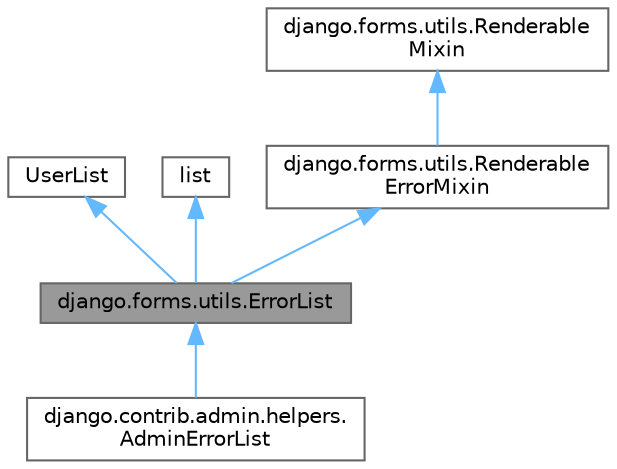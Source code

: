 digraph "django.forms.utils.ErrorList"
{
 // LATEX_PDF_SIZE
  bgcolor="transparent";
  edge [fontname=Helvetica,fontsize=10,labelfontname=Helvetica,labelfontsize=10];
  node [fontname=Helvetica,fontsize=10,shape=box,height=0.2,width=0.4];
  Node1 [id="Node000001",label="django.forms.utils.ErrorList",height=0.2,width=0.4,color="gray40", fillcolor="grey60", style="filled", fontcolor="black",tooltip=" "];
  Node2 -> Node1 [id="edge6_Node000001_Node000002",dir="back",color="steelblue1",style="solid",tooltip=" "];
  Node2 [id="Node000002",label="UserList",height=0.2,width=0.4,color="gray40", fillcolor="white", style="filled",tooltip=" "];
  Node3 -> Node1 [id="edge7_Node000001_Node000003",dir="back",color="steelblue1",style="solid",tooltip=" "];
  Node3 [id="Node000003",label="list",height=0.2,width=0.4,color="gray40", fillcolor="white", style="filled",tooltip=" "];
  Node4 -> Node1 [id="edge8_Node000001_Node000004",dir="back",color="steelblue1",style="solid",tooltip=" "];
  Node4 [id="Node000004",label="django.forms.utils.Renderable\lErrorMixin",height=0.2,width=0.4,color="gray40", fillcolor="white", style="filled",URL="$classdjango_1_1forms_1_1utils_1_1RenderableErrorMixin.html",tooltip=" "];
  Node5 -> Node4 [id="edge9_Node000004_Node000005",dir="back",color="steelblue1",style="solid",tooltip=" "];
  Node5 [id="Node000005",label="django.forms.utils.Renderable\lMixin",height=0.2,width=0.4,color="gray40", fillcolor="white", style="filled",URL="$classdjango_1_1forms_1_1utils_1_1RenderableMixin.html",tooltip=" "];
  Node1 -> Node6 [id="edge10_Node000001_Node000006",dir="back",color="steelblue1",style="solid",tooltip=" "];
  Node6 [id="Node000006",label="django.contrib.admin.helpers.\lAdminErrorList",height=0.2,width=0.4,color="gray40", fillcolor="white", style="filled",URL="$classdjango_1_1contrib_1_1admin_1_1helpers_1_1AdminErrorList.html",tooltip=" "];
}
